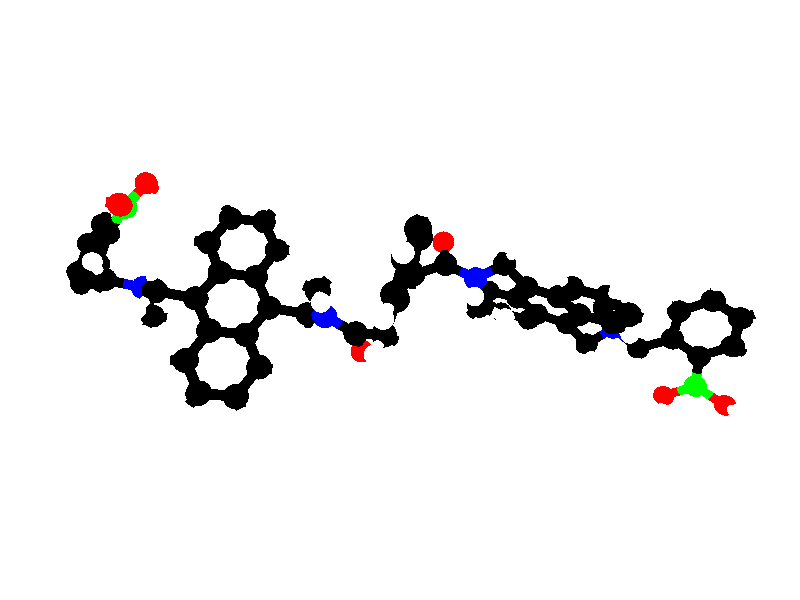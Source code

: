 #include "colors.inc"
 background {color White} 
 camera { location <0,0,-25> look_at <0,0,0>}
 light_source { <0,0,-100> color White}
// light_source { <7.434449,7.644762,5.655615> color Yellow}
// light_source { <-8.038291,-10.917109,-4.858024> color Yellow}
 //light_source { <7.434449,7.644762,5.655615> color Yellow}
// light_source { <-8.038291,-10.917109,-4.858024> color Yellow}
// light_source { <7.434449,7.644762,5.655615> color Yellow}
// light_source { <-8.038291,-10.917109,-4.858024> color Yellow}
// the following declares set global parameters 
#declare AtomRadius = 0.2 ; 
#declare BondRadius = 0.2; 
#declare CarbonColor = Black; 
#declare OxygenColor = Red; 
#declare NitroColor = Blue; 
#declare HydrogenColor = White; 
#declare SulfurColor = Yellow; 
#declare PhosphoColor = Green; 
#declare UnkColor = Pink; 
#declare UnkColor = Green; 
#declare CarbonRadius = 2.4; 
#declare OxygenRadius = 2.3; 
#declare NitroRadius = 2.35; 
#declare HydrogenRadius = 1.8; 
#declare SulfurRadius = 3; 
#declare PhosphoRadius = 3; 
#declare UnkRadius = 2.4; 
 union {
// 1 mol.c_1
 sphere { <5.591972,4.405272,3.378277>, AtomRadius*CarbonRadius texture { pigment {color CarbonColor} finish { phong 1 } } }
 cylinder{ <5.591972,4.405272,3.378277> , <5.302173,3.883944,3.020377>, BondRadius texture { pigment { color CarbonColor } finish { phong 1 } } }
 cylinder{ <5.591972,4.405272,3.378277> , <5.200179,4.946325,3.581143>, BondRadius texture { pigment { color CarbonColor } finish { phong 1 } } }
 cylinder{ <5.591972,4.405272,3.378277> , <6.123876,4.395300,3.492020>, BondRadius texture { pigment { color CarbonColor } finish { phong 1 } } }
// 2 mol.h_1a
 sphere { <6.655780,4.385330,3.605763>, AtomRadius*HydrogenRadius texture { pigment {color HydrogenColor} finish { phong 1 } } }
 cylinder{ <6.655780,4.385330,3.605763> , <6.123876,4.395300,3.492020>, BondRadius texture { pigment { color HydrogenColor } finish { phong 1 } } }
// 3 mol.c_2
 sphere { <5.012374,3.362614,2.662476>, AtomRadius*CarbonRadius texture { pigment {color CarbonColor} finish { phong 1 } } }
 cylinder{ <5.012374,3.362614,2.662476> , <5.302173,3.883944,3.020377>, BondRadius texture { pigment { color CarbonColor } finish { phong 1 } } }
 cylinder{ <5.012374,3.362614,2.662476> , <4.327290,3.371101,2.528252>, BondRadius texture { pigment { color CarbonColor } finish { phong 1 } } }
 cylinder{ <5.012374,3.362614,2.662476> , <5.318009,2.948088,2.485718>, BondRadius texture { pigment { color CarbonColor } finish { phong 1 } } }
// 4 mol.h_2a
 sphere { <5.623645,2.533562,2.308959>, AtomRadius*HydrogenRadius texture { pigment {color HydrogenColor} finish { phong 1 } } }
 cylinder{ <5.623645,2.533562,2.308959> , <5.318009,2.948088,2.485718>, BondRadius texture { pigment { color HydrogenColor } finish { phong 1 } } }
// 5 mol.c_3
 sphere { <3.642205,3.379589,2.394027>, AtomRadius*CarbonRadius texture { pigment {color CarbonColor} finish { phong 1 } } }
 cylinder{ <3.642205,3.379589,2.394027> , <4.327290,3.371101,2.528252>, BondRadius texture { pigment { color CarbonColor } finish { phong 1 } } }
 cylinder{ <3.642205,3.379589,2.394027> , <3.224491,3.909479,2.620425>, BondRadius texture { pigment { color CarbonColor } finish { phong 1 } } }
 cylinder{ <3.642205,3.379589,2.394027> , <3.456159,2.968321,2.092440>, BondRadius texture { pigment { color CarbonColor } finish { phong 1 } } }
// 6 mol.h_3a
 sphere { <3.270113,2.557053,1.790853>, AtomRadius*HydrogenRadius texture { pigment {color HydrogenColor} finish { phong 1 } } }
 cylinder{ <3.270113,2.557053,1.790853> , <3.456159,2.968321,2.092440>, BondRadius texture { pigment { color HydrogenColor } finish { phong 1 } } }
// 7 mol.c_4
 sphere { <2.806777,4.439371,2.846823>, AtomRadius*CarbonRadius texture { pigment {color CarbonColor} finish { phong 1 } } }
 cylinder{ <2.806777,4.439371,2.846823> , <3.224491,3.909479,2.620425>, BondRadius texture { pigment { color CarbonColor } finish { phong 1 } } }
 cylinder{ <2.806777,4.439371,2.846823> , <3.113106,4.997194,3.171421>, BondRadius texture { pigment { color CarbonColor } finish { phong 1 } } }
 cylinder{ <2.806777,4.439371,2.846823> , <2.102551,4.432623,2.739597>, BondRadius texture { pigment { color CarbonColor } finish { phong 1 } } }
// 8 mol.c_5
 sphere { <3.419435,5.555017,3.496018>, AtomRadius*CarbonRadius texture { pigment {color CarbonColor} finish { phong 1 } } }
 cylinder{ <3.419435,5.555017,3.496018> , <3.113106,4.997194,3.171421>, BondRadius texture { pigment { color CarbonColor } finish { phong 1 } } }
 cylinder{ <3.419435,5.555017,3.496018> , <4.113910,5.521200,3.640013>, BondRadius texture { pigment { color CarbonColor } finish { phong 1 } } }
 cylinder{ <3.419435,5.555017,3.496018> , <3.036251,6.133488,3.662772>, BondRadius texture { pigment { color CarbonColor } finish { phong 1 } } }
// 9 mol.c_6
 sphere { <4.808385,5.487381,3.784008>, AtomRadius*CarbonRadius texture { pigment {color CarbonColor} finish { phong 1 } } }
 cylinder{ <4.808385,5.487381,3.784008> , <4.113910,5.521200,3.640013>, BondRadius texture { pigment { color CarbonColor } finish { phong 1 } } }
 cylinder{ <4.808385,5.487381,3.784008> , <5.200179,4.946325,3.581143>, BondRadius texture { pigment { color CarbonColor } finish { phong 1 } } }
 cylinder{ <4.808385,5.487381,3.784008> , <5.058646,5.878691,4.062147>, BondRadius texture { pigment { color CarbonColor } finish { phong 1 } } }
// 10 mol.h_6a
 sphere { <5.308908,6.269999,4.340285>, AtomRadius*HydrogenRadius texture { pigment {color HydrogenColor} finish { phong 1 } } }
 cylinder{ <5.308908,6.269999,4.340285> , <5.058646,5.878691,4.062147>, BondRadius texture { pigment { color HydrogenColor } finish { phong 1 } } }
// 11 mol.c_7
 sphere { <1.398326,4.425875,2.632370>, AtomRadius*CarbonRadius texture { pigment {color CarbonColor} finish { phong 1 } } }
 cylinder{ <1.398326,4.425875,2.632370> , <2.102551,4.432623,2.739597>, BondRadius texture { pigment { color CarbonColor } finish { phong 1 } } }
 cylinder{ <1.398326,4.425875,2.632370> , <1.012442,4.999559,2.804534>, BondRadius texture { pigment { color CarbonColor } finish { phong 1 } } }
 cylinder{ <1.398326,4.425875,2.632370> , <1.043829,3.804487,2.354007>, BondRadius texture { pigment { color CarbonColor } finish { phong 1 } } }
// 12 mol.c_8
 sphere { <0.626556,5.573244,2.976698>, AtomRadius*CarbonRadius texture { pigment {color CarbonColor} finish { phong 1 } } }
 cylinder{ <0.626556,5.573244,2.976698> , <1.012442,4.999559,2.804534>, BondRadius texture { pigment { color CarbonColor } finish { phong 1 } } }
 cylinder{ <0.626556,5.573244,2.976698> , <0.933494,6.134100,3.297027>, BondRadius texture { pigment { color CarbonColor } finish { phong 1 } } }
 cylinder{ <0.626556,5.573244,2.976698> , <-0.069257,5.601091,2.831970>, BondRadius texture { pigment { color CarbonColor } finish { phong 1 } } }
// 13 mol.c_9
 sphere { <1.240432,6.694958,3.617356>, AtomRadius*CarbonRadius texture { pigment {color CarbonColor} finish { phong 1 } } }
 cylinder{ <1.240432,6.694958,3.617356> , <0.933494,6.134100,3.297027>, BondRadius texture { pigment { color CarbonColor } finish { phong 1 } } }
 cylinder{ <1.240432,6.694958,3.617356> , <1.946750,6.703459,3.723441>, BondRadius texture { pigment { color CarbonColor } finish { phong 1 } } }
 cylinder{ <1.240432,6.694958,3.617356> , <0.820834,7.228960,3.829720>, BondRadius texture { pigment { color CarbonColor } finish { phong 1 } } }
// 14 mol.c_10
 sphere { <2.653068,6.711958,3.829526>, AtomRadius*CarbonRadius texture { pigment {color CarbonColor} finish { phong 1 } } }
 cylinder{ <2.653068,6.711958,3.829526> , <1.946750,6.703459,3.723441>, BondRadius texture { pigment { color CarbonColor } finish { phong 1 } } }
 cylinder{ <2.653068,6.711958,3.829526> , <3.036251,6.133488,3.662772>, BondRadius texture { pigment { color CarbonColor } finish { phong 1 } } }
 cylinder{ <2.653068,6.711958,3.829526> , <3.015550,7.346058,4.071164>, BondRadius texture { pigment { color CarbonColor } finish { phong 1 } } }
// 15 mol.c_11
 sphere { <-0.765069,5.628937,2.687241>, AtomRadius*CarbonRadius texture { pigment {color CarbonColor} finish { phong 1 } } }
 cylinder{ <-0.765069,5.628937,2.687241> , <-0.069257,5.601091,2.831970>, BondRadius texture { pigment { color CarbonColor } finish { phong 1 } } }
 cylinder{ <-0.765069,5.628937,2.687241> , <-1.156560,6.173014,2.879916>, BondRadius texture { pigment { color CarbonColor } finish { phong 1 } } }
 cylinder{ <-0.765069,5.628937,2.687241> , <-1.019125,5.231588,2.415495>, BondRadius texture { pigment { color CarbonColor } finish { phong 1 } } }
// 16 mol.h_11
 sphere { <-1.273180,4.834238,2.143748>, AtomRadius*HydrogenRadius texture { pigment {color HydrogenColor} finish { phong 1 } } }
 cylinder{ <-1.273180,4.834238,2.143748> , <-1.019125,5.231588,2.415495>, BondRadius texture { pigment { color HydrogenColor } finish { phong 1 } } }
// 17 mol.c_12
 sphere { <-1.548050,6.717091,3.072590>, AtomRadius*CarbonRadius texture { pigment {color CarbonColor} finish { phong 1 } } }
 cylinder{ <-1.548050,6.717091,3.072590> , <-1.156560,6.173014,2.879916>, BondRadius texture { pigment { color CarbonColor } finish { phong 1 } } }
 cylinder{ <-1.548050,6.717091,3.072590> , <-1.258691,7.245626,3.419906>, BondRadius texture { pigment { color CarbonColor } finish { phong 1 } } }
 cylinder{ <-1.548050,6.717091,3.072590> , <-2.079592,6.723053,2.955273>, BondRadius texture { pigment { color CarbonColor } finish { phong 1 } } }
// 18 mol.h_12
 sphere { <-2.611134,6.729015,2.837955>, AtomRadius*HydrogenRadius texture { pigment {color HydrogenColor} finish { phong 1 } } }
 cylinder{ <-2.611134,6.729015,2.837955> , <-2.079592,6.723053,2.955273>, BondRadius texture { pigment { color HydrogenColor } finish { phong 1 } } }
// 19 mol.c_13
 sphere { <-0.969332,7.774162,3.767222>, AtomRadius*CarbonRadius texture { pigment {color CarbonColor} finish { phong 1 } } }
 cylinder{ <-0.969332,7.774162,3.767222> , <-1.258691,7.245626,3.419906>, BondRadius texture { pigment { color CarbonColor } finish { phong 1 } } }
 cylinder{ <-0.969332,7.774162,3.767222> , <-0.284048,7.768564,3.904653>, BondRadius texture { pigment { color CarbonColor } finish { phong 1 } } }
 cylinder{ <-0.969332,7.774162,3.767222> , <-1.277712,8.191664,3.930623>, BondRadius texture { pigment { color CarbonColor } finish { phong 1 } } }
// 20 mol.h_13
 sphere { <-1.586093,8.609163,4.094023>, AtomRadius*HydrogenRadius texture { pigment {color HydrogenColor} finish { phong 1 } } }
 cylinder{ <-1.586093,8.609163,4.094023> , <-1.277712,8.191664,3.930623>, BondRadius texture { pigment { color HydrogenColor } finish { phong 1 } } }
// 21 mol.c_14
 sphere { <0.401236,7.762964,4.042083>, AtomRadius*CarbonRadius texture { pigment {color CarbonColor} finish { phong 1 } } }
 cylinder{ <0.401236,7.762964,4.042083> , <-0.284048,7.768564,3.904653>, BondRadius texture { pigment { color CarbonColor } finish { phong 1 } } }
 cylinder{ <0.401236,7.762964,4.042083> , <0.820834,7.228960,3.829720>, BondRadius texture { pigment { color CarbonColor } finish { phong 1 } } }
 cylinder{ <0.401236,7.762964,4.042083> , <0.586197,8.181654,4.331269>, BondRadius texture { pigment { color CarbonColor } finish { phong 1 } } }
// 22 mol.h_14
 sphere { <0.771159,8.600344,4.620455>, AtomRadius*HydrogenRadius texture { pigment {color HydrogenColor} finish { phong 1 } } }
 cylinder{ <0.771159,8.600344,4.620455> , <0.586197,8.181654,4.331269>, BondRadius texture { pigment { color HydrogenColor } finish { phong 1 } } }
// 23 mol.c_15
 sphere { <3.378032,7.980158,4.312801>, AtomRadius*CarbonRadius texture { pigment {color CarbonColor} finish { phong 1 } } }
 cylinder{ <3.378032,7.980158,4.312801> , <3.015550,7.346058,4.071164>, BondRadius texture { pigment { color CarbonColor } finish { phong 1 } } }
 cylinder{ <3.378032,7.980158,4.312801> , <3.651744,7.940699,5.010761>, BondRadius texture { pigment { color CarbonColor } finish { phong 1 } } }
 cylinder{ <3.378032,7.980158,4.312801> , <3.799214,8.063406,3.957703>, BondRadius texture { pigment { color CarbonColor } finish { phong 1 } } }
 cylinder{ <3.378032,7.980158,4.312801> , <3.079605,8.442564,4.250481>, BondRadius texture { pigment { color CarbonColor } finish { phong 1 } } }
// 24 mol.h_15
 sphere { <4.220397,8.146652,3.602605>, AtomRadius*HydrogenRadius texture { pigment {color HydrogenColor} finish { phong 1 } } }
 cylinder{ <4.220397,8.146652,3.602605> , <3.799214,8.063406,3.957703>, BondRadius texture { pigment { color HydrogenColor } finish { phong 1 } } }
// 25 mol.h_15
 sphere { <2.781178,8.904968,4.188161>, AtomRadius*HydrogenRadius texture { pigment {color HydrogenColor} finish { phong 1 } } }
 cylinder{ <2.781178,8.904968,4.188161> , <3.079605,8.442564,4.250481>, BondRadius texture { pigment { color HydrogenColor } finish { phong 1 } } }
// 26 mol.n_16
 sphere { <3.925455,7.901239,5.708721>, AtomRadius*NitroRadius texture { pigment {color NitroColor} finish { phong 1 } } }
 cylinder{ <3.925455,7.901239,5.708721> , <3.651744,7.940699,5.010761>, BondRadius texture { pigment { color NitroColor } finish { phong 1 } } }
 cylinder{ <3.925455,7.901239,5.708721> , <4.290315,8.528296,5.900102>, BondRadius texture { pigment { color NitroColor } finish { phong 1 } } }
 cylinder{ <3.925455,7.901239,5.708721> , <3.399747,7.729166,6.210241>, BondRadius texture { pigment { color NitroColor } finish { phong 1 } } }
// 27 mol.c_17
 sphere { <4.655173,9.155354,6.091482>, AtomRadius*CarbonRadius texture { pigment {color CarbonColor} finish { phong 1 } } }
 cylinder{ <4.655173,9.155354,6.091482> , <4.290315,8.528296,5.900102>, BondRadius texture { pigment { color CarbonColor } finish { phong 1 } } }
 cylinder{ <4.655173,9.155354,6.091482> , <5.151418,9.028978,6.652010>, BondRadius texture { pigment { color CarbonColor } finish { phong 1 } } }
 cylinder{ <4.655173,9.155354,6.091482> , <4.283998,9.545439,6.237041>, BondRadius texture { pigment { color CarbonColor } finish { phong 1 } } }
 cylinder{ <4.655173,9.155354,6.091482> , <4.928810,9.375977,5.661924>, BondRadius texture { pigment { color CarbonColor } finish { phong 1 } } }
// 28 mol.h_17
 sphere { <3.912821,9.935522,6.382599>, AtomRadius*HydrogenRadius texture { pigment {color HydrogenColor} finish { phong 1 } } }
 cylinder{ <3.912821,9.935522,6.382599> , <4.283998,9.545439,6.237041>, BondRadius texture { pigment { color HydrogenColor } finish { phong 1 } } }
// 29 mol.h_17
 sphere { <5.202447,9.596600,5.232366>, AtomRadius*HydrogenRadius texture { pigment {color HydrogenColor} finish { phong 1 } } }
 cylinder{ <5.202447,9.596600,5.232366> , <4.928810,9.375977,5.661924>, BondRadius texture { pigment { color HydrogenColor } finish { phong 1 } } }
// 30 mol.c_18
 sphere { <0.689332,3.183100,2.075643>, AtomRadius*CarbonRadius texture { pigment {color CarbonColor} finish { phong 1 } } }
 cylinder{ <0.689332,3.183100,2.075643> , <1.043829,3.804487,2.354007>, BondRadius texture { pigment { color CarbonColor } finish { phong 1 } } }
 cylinder{ <0.689332,3.183100,2.075643> , <0.472258,3.232792,1.393820>, BondRadius texture { pigment { color CarbonColor } finish { phong 1 } } }
 cylinder{ <0.689332,3.183100,2.075643> , <0.261286,3.086650,2.419429>, BondRadius texture { pigment { color CarbonColor } finish { phong 1 } } }
 cylinder{ <0.689332,3.183100,2.075643> , <0.973597,2.710535,2.131257>, BondRadius texture { pigment { color CarbonColor } finish { phong 1 } } }
// 31 mol.h_18
 sphere { <-0.166760,2.990200,2.763215>, AtomRadius*HydrogenRadius texture { pigment {color HydrogenColor} finish { phong 1 } } }
 cylinder{ <-0.166760,2.990200,2.763215> , <0.261286,3.086650,2.419429>, BondRadius texture { pigment { color HydrogenColor } finish { phong 1 } } }
// 32 mol.h_18
 sphere { <1.257863,2.237969,2.186871>, AtomRadius*HydrogenRadius texture { pigment {color HydrogenColor} finish { phong 1 } } }
 cylinder{ <1.257863,2.237969,2.186871> , <0.973597,2.710535,2.131257>, BondRadius texture { pigment { color HydrogenColor } finish { phong 1 } } }
// 33 mol.n_19
 sphere { <0.255184,3.282484,0.711998>, AtomRadius*NitroRadius texture { pigment {color NitroColor} finish { phong 1 } } }
 cylinder{ <0.255184,3.282484,0.711998> , <0.472258,3.232792,1.393820>, BondRadius texture { pigment { color NitroColor } finish { phong 1 } } }
 cylinder{ <0.255184,3.282484,0.711998> , <0.698131,3.561277,0.226373>, BondRadius texture { pigment { color NitroColor } finish { phong 1 } } }
 cylinder{ <0.255184,3.282484,0.711998> , <-0.259795,2.876725,0.498361>, BondRadius texture { pigment { color NitroColor } finish { phong 1 } } }
// 34 mol.c_20
 sphere { <1.141078,3.840069,-0.259253>, AtomRadius*CarbonRadius texture { pigment {color CarbonColor} finish { phong 1 } } }
 cylinder{ <1.141078,3.840069,-0.259253> , <0.698131,3.561277,0.226373>, BondRadius texture { pigment { color CarbonColor } finish { phong 1 } } }
 cylinder{ <1.141078,3.840069,-0.259253> , <1.432417,3.433889,-0.506447>, BondRadius texture { pigment { color CarbonColor } finish { phong 1 } } }
 cylinder{ <1.141078,3.840069,-0.259253> , <0.854005,4.112936,-0.649977>, BondRadius texture { pigment { color CarbonColor } finish { phong 1 } } }
 cylinder{ <1.141078,3.840069,-0.259253> , <1.506545,4.203074,-0.054257>, BondRadius texture { pigment { color CarbonColor } finish { phong 1 } } }
// 35 mol.h_20
 sphere { <1.723757,3.027712,-0.753641>, AtomRadius*HydrogenRadius texture { pigment {color HydrogenColor} finish { phong 1 } } }
 cylinder{ <1.723757,3.027712,-0.753641> , <1.432417,3.433889,-0.506447>, BondRadius texture { pigment { color HydrogenColor } finish { phong 1 } } }
// 36 mol.h_20
 sphere { <0.566932,4.385801,-1.040702>, AtomRadius*HydrogenRadius texture { pigment {color HydrogenColor} finish { phong 1 } } }
 cylinder{ <0.566932,4.385801,-1.040702> , <0.854005,4.112936,-0.649977>, BondRadius texture { pigment { color HydrogenColor } finish { phong 1 } } }
// 37 mol.h_20
 sphere { <1.872012,4.566078,0.150738>, AtomRadius*HydrogenRadius texture { pigment {color HydrogenColor} finish { phong 1 } } }
 cylinder{ <1.872012,4.566078,0.150738> , <1.506545,4.203074,-0.054257>, BondRadius texture { pigment { color HydrogenColor } finish { phong 1 } } }
// 38 mol.c_21
 sphere { <-0.774773,2.470966,0.284724>, AtomRadius*CarbonRadius texture { pigment {color CarbonColor} finish { phong 1 } } }
 cylinder{ <-0.774773,2.470966,0.284724> , <-0.259795,2.876725,0.498361>, BondRadius texture { pigment { color CarbonColor } finish { phong 1 } } }
 cylinder{ <-0.774773,2.470966,0.284724> , <-1.129664,2.162520,0.724334>, BondRadius texture { pigment { color CarbonColor } finish { phong 1 } } }
 cylinder{ <-0.774773,2.470966,0.284724> , <-0.997055,2.381569,-0.441293>, BondRadius texture { pigment { color CarbonColor } finish { phong 1 } } }
// 39 mol.o_22
 sphere { <-1.484555,1.854074,1.163944>, AtomRadius*OxygenRadius texture { pigment {color OxygenColor} finish { phong 1 } } }
 cylinder{ <-1.484555,1.854074,1.163944> , <-1.129664,2.162520,0.724334>, BondRadius texture { pigment { color OxygenColor } finish { phong 1 } } }
// 40 mol.c_23
 sphere { <-1.219337,2.292172,-1.167311>, AtomRadius*CarbonRadius texture { pigment {color CarbonColor} finish { phong 1 } } }
 cylinder{ <-1.219337,2.292172,-1.167311> , <-0.997055,2.381569,-0.441293>, BondRadius texture { pigment { color CarbonColor } finish { phong 1 } } }
 cylinder{ <-1.219337,2.292172,-1.167311> , <-0.701536,2.165420,-1.713370>, BondRadius texture { pigment { color CarbonColor } finish { phong 1 } } }
 cylinder{ <-1.219337,2.292172,-1.167311> , <-1.509588,2.750776,-1.280574>, BondRadius texture { pigment { color CarbonColor } finish { phong 1 } } }
 cylinder{ <-1.219337,2.292172,-1.167311> , <-1.579432,1.870401,-1.186376>, BondRadius texture { pigment { color CarbonColor } finish { phong 1 } } }
// 41 mol.h_23
 sphere { <-1.799839,3.209381,-1.393836>, AtomRadius*HydrogenRadius texture { pigment {color HydrogenColor} finish { phong 1 } } }
 cylinder{ <-1.799839,3.209381,-1.393836> , <-1.509588,2.750776,-1.280574>, BondRadius texture { pigment { color HydrogenColor } finish { phong 1 } } }
// 42 mol.h_23
 sphere { <-1.939528,1.448631,-1.205441>, AtomRadius*HydrogenRadius texture { pigment {color HydrogenColor} finish { phong 1 } } }
 cylinder{ <-1.939528,1.448631,-1.205441> , <-1.579432,1.870401,-1.186376>, BondRadius texture { pigment { color HydrogenColor } finish { phong 1 } } }
// 43 mol.c_24
 sphere { <0.724704,-0.134223,-1.164071>, AtomRadius*CarbonRadius texture { pigment {color CarbonColor} finish { phong 1 } } }
 cylinder{ <0.724704,-0.134223,-1.164071> , <0.737220,-0.861373,-1.399117>, BondRadius texture { pigment { color CarbonColor } finish { phong 1 } } }
 cylinder{ <0.724704,-0.134223,-1.164071> , <0.724704,0.403279,-1.704178>, BondRadius texture { pigment { color CarbonColor } finish { phong 1 } } }
 cylinder{ <0.724704,-0.134223,-1.164071> , <1.176902,-0.045221,-0.854792>, BondRadius texture { pigment { color CarbonColor } finish { phong 1 } } }
 cylinder{ <0.724704,-0.134223,-1.164071> , <0.289285,-0.084185,-0.826228>, BondRadius texture { pigment { color CarbonColor } finish { phong 1 } } }
// 44 mol.h_24
 sphere { <1.629099,0.043781,-0.545513>, AtomRadius*HydrogenRadius texture { pigment {color HydrogenColor} finish { phong 1 } } }
 cylinder{ <1.629099,0.043781,-0.545513> , <1.176902,-0.045221,-0.854792>, BondRadius texture { pigment { color HydrogenColor } finish { phong 1 } } }
// 45 mol.h_24
 sphere { <-0.146134,-0.034145,-0.488386>, AtomRadius*HydrogenRadius texture { pigment {color HydrogenColor} finish { phong 1 } } }
 cylinder{ <-0.146134,-0.034145,-0.488386> , <0.289285,-0.084185,-0.826228>, BondRadius texture { pigment { color HydrogenColor } finish { phong 1 } } }
// 46 mol.c_25
 sphere { <0.749735,-1.588523,-1.634165>, AtomRadius*CarbonRadius texture { pigment {color CarbonColor} finish { phong 1 } } }
 cylinder{ <0.749735,-1.588523,-1.634165> , <0.737220,-0.861373,-1.399117>, BondRadius texture { pigment { color CarbonColor } finish { phong 1 } } }
 cylinder{ <0.749735,-1.588523,-1.634165> , <1.252509,-1.943457,-1.444807>, BondRadius texture { pigment { color CarbonColor } finish { phong 1 } } }
 cylinder{ <0.749735,-1.588523,-1.634165> , <0.252602,-1.880272,-2.012165>, BondRadius texture { pigment { color CarbonColor } finish { phong 1 } } }
// 47 mol.o_26
 sphere { <1.755282,-2.298389,-1.255450>, AtomRadius*OxygenRadius texture { pigment {color OxygenColor} finish { phong 1 } } }
 cylinder{ <1.755282,-2.298389,-1.255450> , <1.252509,-1.943457,-1.444807>, BondRadius texture { pigment { color OxygenColor } finish { phong 1 } } }
// 48 mol.n_27
 sphere { <-0.244532,-2.172021,-2.390166>, AtomRadius*NitroRadius texture { pigment {color NitroColor} finish { phong 1 } } }
 cylinder{ <-0.244532,-2.172021,-2.390166> , <0.252602,-1.880272,-2.012165>, BondRadius texture { pigment { color NitroColor } finish { phong 1 } } }
 cylinder{ <-0.244532,-2.172021,-2.390166> , <-0.795305,-1.772622,-2.603199>, BondRadius texture { pigment { color NitroColor } finish { phong 1 } } }
 cylinder{ <-0.244532,-2.172021,-2.390166> , <-0.144653,-2.813630,-2.694228>, BondRadius texture { pigment { color NitroColor } finish { phong 1 } } }
// 49 mol.c_28
 sphere { <-1.346078,-1.373223,-2.816233>, AtomRadius*CarbonRadius texture { pigment {color CarbonColor} finish { phong 1 } } }
 cylinder{ <-1.346078,-1.373223,-2.816233> , <-0.795305,-1.772622,-2.603199>, BondRadius texture { pigment { color CarbonColor } finish { phong 1 } } }
 cylinder{ <-1.346078,-1.373223,-2.816233> , <-1.168676,-0.967611,-3.155379>, BondRadius texture { pigment { color CarbonColor } finish { phong 1 } } }
 cylinder{ <-1.346078,-1.373223,-2.816233> , <-1.736846,-1.658119,-3.087531>, BondRadius texture { pigment { color CarbonColor } finish { phong 1 } } }
 cylinder{ <-1.346078,-1.373223,-2.816233> , <-1.594525,-1.139851,-2.376568>, BondRadius texture { pigment { color CarbonColor } finish { phong 1 } } }
// 50 mol.h_28
 sphere { <-0.991273,-0.561998,-3.494527>, AtomRadius*HydrogenRadius texture { pigment {color HydrogenColor} finish { phong 1 } } }
 cylinder{ <-0.991273,-0.561998,-3.494527> , <-1.168676,-0.967611,-3.155379>, BondRadius texture { pigment { color HydrogenColor } finish { phong 1 } } }
// 51 mol.h_28
 sphere { <-2.127614,-1.943014,-3.358830>, AtomRadius*HydrogenRadius texture { pigment {color HydrogenColor} finish { phong 1 } } }
 cylinder{ <-2.127614,-1.943014,-3.358830> , <-1.736846,-1.658119,-3.087531>, BondRadius texture { pigment { color HydrogenColor } finish { phong 1 } } }
// 52 mol.h_28
 sphere { <-1.842973,-0.906479,-1.936903>, AtomRadius*HydrogenRadius texture { pigment {color HydrogenColor} finish { phong 1 } } }
 cylinder{ <-1.842973,-0.906479,-1.936903> , <-1.594525,-1.139851,-2.376568>, BondRadius texture { pigment { color HydrogenColor } finish { phong 1 } } }
// 53 mol.c_29
 sphere { <-0.044775,-3.455239,-2.998290>, AtomRadius*CarbonRadius texture { pigment {color CarbonColor} finish { phong 1 } } }
 cylinder{ <-0.044775,-3.455239,-2.998290> , <-0.144653,-2.813630,-2.694228>, BondRadius texture { pigment { color CarbonColor } finish { phong 1 } } }
 cylinder{ <-0.044775,-3.455239,-2.998290> , <-0.644841,-3.934616,-2.951131>, BondRadius texture { pigment { color CarbonColor } finish { phong 1 } } }
 cylinder{ <-0.044775,-3.455239,-2.998290> , <0.391270,-3.728060,-2.784272>, BondRadius texture { pigment { color CarbonColor } finish { phong 1 } } }
 cylinder{ <-0.044775,-3.455239,-2.998290> , <0.136815,-3.368908,-3.513947>, BondRadius texture { pigment { color CarbonColor } finish { phong 1 } } }
// 54 mol.h_29
 sphere { <0.827313,-4.000879,-2.570254>, AtomRadius*HydrogenRadius texture { pigment {color HydrogenColor} finish { phong 1 } } }
 cylinder{ <0.827313,-4.000879,-2.570254> , <0.391270,-3.728060,-2.784272>, BondRadius texture { pigment { color HydrogenColor } finish { phong 1 } } }
// 55 mol.h_29
 sphere { <0.318404,-3.282576,-4.029604>, AtomRadius*HydrogenRadius texture { pigment {color HydrogenColor} finish { phong 1 } } }
 cylinder{ <0.318404,-3.282576,-4.029604> , <0.136815,-3.368908,-3.513947>, BondRadius texture { pigment { color HydrogenColor } finish { phong 1 } } }
// 56 mol.c_30
 sphere { <-1.244907,-4.413992,-2.903972>, AtomRadius*CarbonRadius texture { pigment {color CarbonColor} finish { phong 1 } } }
 cylinder{ <-1.244907,-4.413992,-2.903972> , <-0.644841,-3.934616,-2.951131>, BondRadius texture { pigment { color CarbonColor } finish { phong 1 } } }
 cylinder{ <-1.244907,-4.413992,-2.903972> , <-1.651701,-4.559668,-3.472660>, BondRadius texture { pigment { color CarbonColor } finish { phong 1 } } }
 cylinder{ <-1.244907,-4.413992,-2.903972> , <-1.372812,-4.752136,-2.289077>, BondRadius texture { pigment { color CarbonColor } finish { phong 1 } } }
// 57 mol.c_31
 sphere { <-2.058496,-4.705343,-4.041348>, AtomRadius*CarbonRadius texture { pigment {color CarbonColor} finish { phong 1 } } }
 cylinder{ <-2.058496,-4.705343,-4.041348> , <-1.651701,-4.559668,-3.472660>, BondRadius texture { pigment { color CarbonColor } finish { phong 1 } } }
 cylinder{ <-2.058496,-4.705343,-4.041348> , <-2.561748,-5.212430,-4.002180>, BondRadius texture { pigment { color CarbonColor } finish { phong 1 } } }
 cylinder{ <-2.058496,-4.705343,-4.041348> , <-1.989103,-4.348136,-4.653427>, BondRadius texture { pigment { color CarbonColor } finish { phong 1 } } }
// 58 mol.c_32
 sphere { <-3.064999,-5.719516,-3.963012>, AtomRadius*CarbonRadius texture { pigment {color CarbonColor} finish { phong 1 } } }
 cylinder{ <-3.064999,-5.719516,-3.963012> , <-2.561748,-5.212430,-4.002180>, BondRadius texture { pigment { color CarbonColor } finish { phong 1 } } }
 cylinder{ <-3.064999,-5.719516,-3.963012> , <-3.191600,-6.058198,-3.347301>, BondRadius texture { pigment { color CarbonColor } finish { phong 1 } } }
 cylinder{ <-3.064999,-5.719516,-3.963012> , <-3.436802,-5.874285,-4.550054>, BondRadius texture { pigment { color CarbonColor } finish { phong 1 } } }
// 59 mol.c_33
 sphere { <-3.318200,-6.396879,-2.731591>, AtomRadius*CarbonRadius texture { pigment {color CarbonColor} finish { phong 1 } } }
 cylinder{ <-3.318200,-6.396879,-2.731591> , <-3.191600,-6.058198,-3.347301>, BondRadius texture { pigment { color CarbonColor } finish { phong 1 } } }
 cylinder{ <-3.318200,-6.396879,-2.731591> , <-2.907990,-6.255227,-2.165094>, BondRadius texture { pigment { color CarbonColor } finish { phong 1 } } }
 cylinder{ <-3.318200,-6.396879,-2.731591> , <-3.915851,-6.876512,-2.687615>, BondRadius texture { pigment { color CarbonColor } finish { phong 1 } } }
// 60 mol.c_34
 sphere { <-2.497780,-6.113574,-1.598598>, AtomRadius*CarbonRadius texture { pigment {color CarbonColor} finish { phong 1 } } }
 cylinder{ <-2.497780,-6.113574,-1.598598> , <-2.907990,-6.255227,-2.165094>, BondRadius texture { pigment { color CarbonColor } finish { phong 1 } } }
 cylinder{ <-2.497780,-6.113574,-1.598598> , <-1.999249,-5.601928,-1.636391>, BondRadius texture { pigment { color CarbonColor } finish { phong 1 } } }
 cylinder{ <-2.497780,-6.113574,-1.598598> , <-2.559049,-6.477306,-0.989980>, BondRadius texture { pigment { color CarbonColor } finish { phong 1 } } }
// 61 mol.c_35
 sphere { <-1.500716,-5.090281,-1.674183>, AtomRadius*CarbonRadius texture { pigment {color CarbonColor} finish { phong 1 } } }
 cylinder{ <-1.500716,-5.090281,-1.674183> , <-1.999249,-5.601928,-1.636391>, BondRadius texture { pigment { color CarbonColor } finish { phong 1 } } }
 cylinder{ <-1.500716,-5.090281,-1.674183> , <-1.372812,-4.752136,-2.289077>, BondRadius texture { pigment { color CarbonColor } finish { phong 1 } } }
 cylinder{ <-1.500716,-5.090281,-1.674183> , <-1.132948,-4.931269,-1.086953>, BondRadius texture { pigment { color CarbonColor } finish { phong 1 } } }
// 62 mol.c_36
 sphere { <-1.919711,-3.990929,-5.265506>, AtomRadius*CarbonRadius texture { pigment {color CarbonColor} finish { phong 1 } } }
 cylinder{ <-1.919711,-3.990929,-5.265506> , <-1.989103,-4.348136,-4.653427>, BondRadius texture { pigment { color CarbonColor } finish { phong 1 } } }
 cylinder{ <-1.919711,-3.990929,-5.265506> , <-2.301253,-4.148833,-5.828584>, BondRadius texture { pigment { color CarbonColor } finish { phong 1 } } }
 cylinder{ <-1.919711,-3.990929,-5.265506> , <-1.583066,-3.569638,-5.322520>, BondRadius texture { pigment { color CarbonColor } finish { phong 1 } } }
// 63 mol.h_36
 sphere { <-1.246419,-3.148348,-5.379534>, AtomRadius*HydrogenRadius texture { pigment {color HydrogenColor} finish { phong 1 } } }
 cylinder{ <-1.246419,-3.148348,-5.379534> , <-1.583066,-3.569638,-5.322520>, BondRadius texture { pigment { color HydrogenColor } finish { phong 1 } } }
// 64 mol.c_37
 sphere { <-2.682795,-4.306738,-6.391662>, AtomRadius*CarbonRadius texture { pigment {color CarbonColor} finish { phong 1 } } }
 cylinder{ <-2.682795,-4.306738,-6.391662> , <-2.301253,-4.148833,-5.828584>, BondRadius texture { pigment { color CarbonColor } finish { phong 1 } } }
 cylinder{ <-2.682795,-4.306738,-6.391662> , <-3.148595,-4.821867,-6.362197>, BondRadius texture { pigment { color CarbonColor } finish { phong 1 } } }
 cylinder{ <-2.682795,-4.306738,-6.391662> , <-2.616206,-4.025490,-6.852880>, BondRadius texture { pigment { color CarbonColor } finish { phong 1 } } }
// 65 mol.h_37
 sphere { <-2.549617,-3.744242,-7.314098>, AtomRadius*HydrogenRadius texture { pigment {color HydrogenColor} finish { phong 1 } } }
 cylinder{ <-2.549617,-3.744242,-7.314098> , <-2.616206,-4.025490,-6.852880>, BondRadius texture { pigment { color HydrogenColor } finish { phong 1 } } }
// 66 mol.c_38
 sphere { <-3.614395,-5.336996,-6.332732>, AtomRadius*CarbonRadius texture { pigment {color CarbonColor} finish { phong 1 } } }
 cylinder{ <-3.614395,-5.336996,-6.332732> , <-3.148595,-4.821867,-6.362197>, BondRadius texture { pigment { color CarbonColor } finish { phong 1 } } }
 cylinder{ <-3.614395,-5.336996,-6.332732> , <-3.711500,-5.683025,-5.734914>, BondRadius texture { pigment { color CarbonColor } finish { phong 1 } } }
 cylinder{ <-3.614395,-5.336996,-6.332732> , <-3.907348,-5.467004,-6.772695>, BondRadius texture { pigment { color CarbonColor } finish { phong 1 } } }
// 67 mol.h_38
 sphere { <-4.200300,-5.597011,-7.212658>, AtomRadius*HydrogenRadius texture { pigment {color HydrogenColor} finish { phong 1 } } }
 cylinder{ <-4.200300,-5.597011,-7.212658> , <-3.907348,-5.467004,-6.772695>, BondRadius texture { pigment { color HydrogenColor } finish { phong 1 } } }
// 68 mol.c_39
 sphere { <-3.808605,-6.029054,-5.137094>, AtomRadius*CarbonRadius texture { pigment {color CarbonColor} finish { phong 1 } } }
 cylinder{ <-3.808605,-6.029054,-5.137094> , <-3.711500,-5.683025,-5.734914>, BondRadius texture { pigment { color CarbonColor } finish { phong 1 } } }
 cylinder{ <-3.808605,-6.029054,-5.137094> , <-3.436802,-5.874285,-4.550054>, BondRadius texture { pigment { color CarbonColor } finish { phong 1 } } }
 cylinder{ <-3.808605,-6.029054,-5.137094> , <-4.180174,-6.425193,-5.148103>, BondRadius texture { pigment { color CarbonColor } finish { phong 1 } } }
// 69 mol.h_39
 sphere { <-4.551742,-6.821331,-5.159112>, AtomRadius*HydrogenRadius texture { pigment {color HydrogenColor} finish { phong 1 } } }
 cylinder{ <-4.551742,-6.821331,-5.159112> , <-4.180174,-6.425193,-5.148103>, BondRadius texture { pigment { color HydrogenColor } finish { phong 1 } } }
// 70 mol.c_40
 sphere { <-2.620318,-6.841038,-0.381361>, AtomRadius*CarbonRadius texture { pigment {color CarbonColor} finish { phong 1 } } }
 cylinder{ <-2.620318,-6.841038,-0.381361> , <-2.559049,-6.477306,-0.989980>, BondRadius texture { pigment { color CarbonColor } finish { phong 1 } } }
 cylinder{ <-2.620318,-6.841038,-0.381361> , <-2.239976,-6.680614,0.182319>, BondRadius texture { pigment { color CarbonColor } finish { phong 1 } } }
 cylinder{ <-2.620318,-6.841038,-0.381361> , <-2.949718,-7.267235,-0.327849>, BondRadius texture { pigment { color CarbonColor } finish { phong 1 } } }
// 71 mol.h_40
 sphere { <-3.279118,-7.693431,-0.274337>, AtomRadius*HydrogenRadius texture { pigment {color HydrogenColor} finish { phong 1 } } }
 cylinder{ <-3.279118,-7.693431,-0.274337> , <-2.949718,-7.267235,-0.327849>, BondRadius texture { pigment { color HydrogenColor } finish { phong 1 } } }
// 72 mol.c_41
 sphere { <-1.859633,-6.520190,0.745999>, AtomRadius*CarbonRadius texture { pigment {color CarbonColor} finish { phong 1 } } }
 cylinder{ <-1.859633,-6.520190,0.745999> , <-2.239976,-6.680614,0.182319>, BondRadius texture { pigment { color CarbonColor } finish { phong 1 } } }
 cylinder{ <-1.859633,-6.520190,0.745999> , <-1.403244,-5.996466,0.719189>, BondRadius texture { pigment { color CarbonColor } finish { phong 1 } } }
 cylinder{ <-1.859633,-6.520190,0.745999> , <-1.919674,-6.804093,1.206245>, BondRadius texture { pigment { color CarbonColor } finish { phong 1 } } }
// 73 mol.h_41
 sphere { <-1.979715,-7.087996,1.666491>, AtomRadius*HydrogenRadius texture { pigment {color HydrogenColor} finish { phong 1 } } }
 cylinder{ <-1.979715,-7.087996,1.666491> , <-1.919674,-6.804093,1.206245>, BondRadius texture { pigment { color HydrogenColor } finish { phong 1 } } }
// 74 mol.c_42
 sphere { <-0.946856,-5.472741,0.692379>, AtomRadius*CarbonRadius texture { pigment {color CarbonColor} finish { phong 1 } } }
 cylinder{ <-0.946856,-5.472741,0.692379> , <-1.403244,-5.996466,0.719189>, BondRadius texture { pigment { color CarbonColor } finish { phong 1 } } }
 cylinder{ <-0.946856,-5.472741,0.692379> , <-0.856018,-5.122499,0.096328>, BondRadius texture { pigment { color CarbonColor } finish { phong 1 } } }
 cylinder{ <-0.946856,-5.472741,0.692379> , <-0.655316,-5.338516,1.132002>, BondRadius texture { pigment { color CarbonColor } finish { phong 1 } } }
// 75 mol.h_42
 sphere { <-0.363777,-5.204290,1.571626>, AtomRadius*HydrogenRadius texture { pigment {color HydrogenColor} finish { phong 1 } } }
 cylinder{ <-0.363777,-5.204290,1.571626> , <-0.655316,-5.338516,1.132002>, BondRadius texture { pigment { color HydrogenColor } finish { phong 1 } } }
// 76 mol.c_43
 sphere { <-0.765179,-4.772257,-0.499723>, AtomRadius*CarbonRadius texture { pigment {color CarbonColor} finish { phong 1 } } }
 cylinder{ <-0.765179,-4.772257,-0.499723> , <-0.856018,-5.122499,0.096328>, BondRadius texture { pigment { color CarbonColor } finish { phong 1 } } }
 cylinder{ <-0.765179,-4.772257,-0.499723> , <-1.132948,-4.931269,-1.086953>, BondRadius texture { pigment { color CarbonColor } finish { phong 1 } } }
 cylinder{ <-0.765179,-4.772257,-0.499723> , <-0.401582,-4.369157,-0.488433>, BondRadius texture { pigment { color CarbonColor } finish { phong 1 } } }
// 77 mol.h_43
 sphere { <-0.037985,-3.966057,-0.477142>, AtomRadius*HydrogenRadius texture { pigment {color HydrogenColor} finish { phong 1 } } }
 cylinder{ <-0.037985,-3.966057,-0.477142> , <-0.401582,-4.369157,-0.488433>, BondRadius texture { pigment { color HydrogenColor } finish { phong 1 } } }
// 78 mol.c_44
 sphere { <-4.513501,-7.356144,-2.643641>, AtomRadius*CarbonRadius texture { pigment {color CarbonColor} finish { phong 1 } } }
 cylinder{ <-4.513501,-7.356144,-2.643641> , <-3.915851,-6.876512,-2.687615>, BondRadius texture { pigment { color CarbonColor } finish { phong 1 } } }
 cylinder{ <-4.513501,-7.356144,-2.643641> , <-4.393920,-7.989894,-3.023687>, BondRadius texture { pigment { color CarbonColor } finish { phong 1 } } }
 cylinder{ <-4.513501,-7.356144,-2.643641> , <-4.949335,-7.079413,-2.852764>, BondRadius texture { pigment { color CarbonColor } finish { phong 1 } } }
 cylinder{ <-4.513501,-7.356144,-2.643641> , <-4.684502,-7.472593,-2.130258>, BondRadius texture { pigment { color CarbonColor } finish { phong 1 } } }
// 79 mol.h_44
 sphere { <-5.385167,-6.802683,-3.061887>, AtomRadius*HydrogenRadius texture { pigment {color HydrogenColor} finish { phong 1 } } }
 cylinder{ <-5.385167,-6.802683,-3.061887> , <-4.949334,-7.079413,-2.852764>, BondRadius texture { pigment { color HydrogenColor } finish { phong 1 } } }
// 80 mol.h_44
 sphere { <-4.855502,-7.589043,-1.616875>, AtomRadius*HydrogenRadius texture { pigment {color HydrogenColor} finish { phong 1 } } }
 cylinder{ <-4.855502,-7.589043,-1.616875> , <-4.684502,-7.472593,-2.130258>, BondRadius texture { pigment { color HydrogenColor } finish { phong 1 } } }
// 81 mol.n_45
 sphere { <-4.274338,-8.623643,-3.403734>, AtomRadius*NitroRadius texture { pigment {color NitroColor} finish { phong 1 } } }
 cylinder{ <-4.274338,-8.623643,-3.403734> , <-4.393920,-7.989894,-3.023687>, BondRadius texture { pigment { color NitroColor } finish { phong 1 } } }
 cylinder{ <-4.274338,-8.623643,-3.403734> , <-4.903590,-8.997288,-3.585839>, BondRadius texture { pigment { color NitroColor } finish { phong 1 } } }
 cylinder{ <-4.274338,-8.623643,-3.403734> , <-3.773188,-9.064533,-3.072257>, BondRadius texture { pigment { color NitroColor } finish { phong 1 } } }
// 82 mol.c_46
 sphere { <-5.532841,-9.370933,-3.767944>, AtomRadius*CarbonRadius texture { pigment {color CarbonColor} finish { phong 1 } } }
 cylinder{ <-5.532841,-9.370933,-3.767944> , <-4.903590,-8.997288,-3.585839>, BondRadius texture { pigment { color CarbonColor } finish { phong 1 } } }
 cylinder{ <-5.532841,-9.370933,-3.767944> , <-5.540753,-9.670277,-4.466733>, BondRadius texture { pigment { color CarbonColor } finish { phong 1 } } }
 cylinder{ <-5.532841,-9.370933,-3.767944> , <-5.974238,-9.033187,-3.748025>, BondRadius texture { pigment { color CarbonColor } finish { phong 1 } } }
 cylinder{ <-5.532841,-9.370933,-3.767944> , <-5.620917,-9.784016,-3.405313>, BondRadius texture { pigment { color CarbonColor } finish { phong 1 } } }
// 83 mol.h_46
 sphere { <-6.415634,-8.695440,-3.728106>, AtomRadius*HydrogenRadius texture { pigment {color HydrogenColor} finish { phong 1 } } }
 cylinder{ <-6.415634,-8.695440,-3.728106> , <-5.974238,-9.033187,-3.748025>, BondRadius texture { pigment { color HydrogenColor } finish { phong 1 } } }
// 84 mol.h_46
 sphere { <-5.708993,-10.197098,-3.042680>, AtomRadius*HydrogenRadius texture { pigment {color HydrogenColor} finish { phong 1 } } }
 cylinder{ <-5.708993,-10.197098,-3.042680> , <-5.620917,-9.784016,-3.405313>, BondRadius texture { pigment { color HydrogenColor } finish { phong 1 } } }
// 85 mol.c_47
 sphere { <5.647663,8.902603,7.212537>, AtomRadius*CarbonRadius texture { pigment {color CarbonColor} finish { phong 1 } } }
 cylinder{ <5.647663,8.902603,7.212537> , <5.151418,9.028978,6.652010>, BondRadius texture { pigment { color CarbonColor } finish { phong 1 } } }
 cylinder{ <5.647663,8.902603,7.212537> , <5.474090,9.134394,7.857015>, BondRadius texture { pigment { color CarbonColor } finish { phong 1 } } }
 cylinder{ <5.647663,8.902603,7.212537> , <6.259410,8.545164,7.127617>, BondRadius texture { pigment { color CarbonColor } finish { phong 1 } } }
// 86 mol.c_48
 sphere { <-5.548665,-9.969620,-5.165521>, AtomRadius*CarbonRadius texture { pigment {color CarbonColor} finish { phong 1 } } }
 cylinder{ <-5.548665,-9.969620,-5.165521> , <-5.540753,-9.670277,-4.466733>, BondRadius texture { pigment { color CarbonColor } finish { phong 1 } } }
 cylinder{ <-5.548665,-9.969620,-5.165521> , <-4.986809,-9.888848,-5.586891>, BondRadius texture { pigment { color CarbonColor } finish { phong 1 } } }
 cylinder{ <-5.548665,-9.969620,-5.165521> , <-6.117682,-10.322385,-5.416757>, BondRadius texture { pigment { color CarbonColor } finish { phong 1 } } }
// 87 mol.c_49
 sphere { <5.300515,9.366182,8.501493>, AtomRadius*CarbonRadius texture { pigment {color CarbonColor} finish { phong 1 } } }
 cylinder{ <5.300515,9.366182,8.501493> , <5.474090,9.134394,7.857015>, BondRadius texture { pigment { color CarbonColor } finish { phong 1 } } }
 cylinder{ <5.300515,9.366182,8.501493> , <5.711708,9.240023,9.053582>, BondRadius texture { pigment { color CarbonColor } finish { phong 1 } } }
 cylinder{ <5.300515,9.366182,8.501493> , <4.834619,9.636499,8.580204>, BondRadius texture { pigment { color CarbonColor } finish { phong 1 } } }
// 88 mol.h_49
 sphere { <4.368723,9.906818,8.658914>, AtomRadius*HydrogenRadius texture { pigment {color HydrogenColor} finish { phong 1 } } }
 cylinder{ <4.368723,9.906818,8.658914> , <4.834619,9.636499,8.580204>, BondRadius texture { pigment { color HydrogenColor } finish { phong 1 } } }
// 89 mol.c_50
 sphere { <6.122901,9.113865,9.605670>, AtomRadius*CarbonRadius texture { pigment {color CarbonColor} finish { phong 1 } } }
 cylinder{ <6.122901,9.113865,9.605670> , <5.711708,9.240023,9.053582>, BondRadius texture { pigment { color CarbonColor } finish { phong 1 } } }
 cylinder{ <6.122901,9.113865,9.605670> , <6.715397,8.752821,9.523936>, BondRadius texture { pigment { color CarbonColor } finish { phong 1 } } }
 cylinder{ <6.122901,9.113865,9.605670> , <5.978038,9.291883,10.099139>, BondRadius texture { pigment { color CarbonColor } finish { phong 1 } } }
// 90 mol.h_50
 sphere { <5.833174,9.469900,10.592608>, AtomRadius*HydrogenRadius texture { pigment {color HydrogenColor} finish { phong 1 } } }
 cylinder{ <5.833174,9.469900,10.592608> , <5.978038,9.291883,10.099139>, BondRadius texture { pigment { color HydrogenColor } finish { phong 1 } } }
// 91 mol.c_51
 sphere { <7.307893,8.391777,9.442201>, AtomRadius*CarbonRadius texture { pigment {color CarbonColor} finish { phong 1 } } }
 cylinder{ <7.307893,8.391777,9.442201> , <6.715397,8.752821,9.523936>, BondRadius texture { pigment { color CarbonColor } finish { phong 1 } } }
 cylinder{ <7.307893,8.391777,9.442201> , <7.493104,8.161905,8.807346>, BondRadius texture { pigment { color CarbonColor } finish { phong 1 } } }
 cylinder{ <7.307893,8.391777,9.442201> , <7.626207,8.289928,9.871759>, BondRadius texture { pigment { color CarbonColor } finish { phong 1 } } }
// 92 mol.h_51
 sphere { <7.944522,8.188080,10.301317>, AtomRadius*HydrogenRadius texture { pigment {color HydrogenColor} finish { phong 1 } } }
 cylinder{ <7.944522,8.188080,10.301317> , <7.626207,8.289928,9.871759>, BondRadius texture { pigment { color HydrogenColor } finish { phong 1 } } }
// 93 mol.c_52
 sphere { <7.678314,7.932032,8.172491>, AtomRadius*CarbonRadius texture { pigment {color CarbonColor} finish { phong 1 } } }
 cylinder{ <7.678314,7.932032,8.172491> , <7.493104,8.161905,8.807346>, BondRadius texture { pigment { color CarbonColor } finish { phong 1 } } }
 cylinder{ <7.678314,7.932032,8.172491> , <7.274735,8.059877,7.607594>, BondRadius texture { pigment { color CarbonColor } finish { phong 1 } } }
 cylinder{ <7.678314,7.932032,8.172491> , <8.146325,7.657814,8.124396>, BondRadius texture { pigment { color CarbonColor } finish { phong 1 } } }
// 94 mol.h_52
 sphere { <8.614336,7.383596,8.076300>, AtomRadius*HydrogenRadius texture { pigment {color HydrogenColor} finish { phong 1 } } }
 cylinder{ <8.614336,7.383596,8.076300> , <8.146325,7.657814,8.124396>, BondRadius texture { pigment { color HydrogenColor } finish { phong 1 } } }
// 95 mol.c_53
 sphere { <6.871157,8.187725,7.042696>, AtomRadius*CarbonRadius texture { pigment {color CarbonColor} finish { phong 1 } } }
 cylinder{ <6.871157,8.187725,7.042696> , <7.274735,8.059877,7.607594>, BondRadius texture { pigment { color CarbonColor } finish { phong 1 } } }
 cylinder{ <6.871157,8.187725,7.042696> , <6.259410,8.545164,7.127617>, BondRadius texture { pigment { color CarbonColor } finish { phong 1 } } }
 cylinder{ <6.871157,8.187725,7.042696> , <7.152802,7.916243,6.349156>, BondRadius texture { pigment { color CarbonColor } finish { phong 1 } } }
// 96 mol.c_54
 sphere { <-4.424953,-9.808076,-6.008262>, AtomRadius*CarbonRadius texture { pigment {color CarbonColor} finish { phong 1 } } }
 cylinder{ <-4.424953,-9.808076,-6.008262> , <-4.986809,-9.888848,-5.586891>, BondRadius texture { pigment { color CarbonColor } finish { phong 1 } } }
 cylinder{ <-4.424953,-9.808076,-6.008262> , <-4.417626,-10.069524,-6.656936>, BondRadius texture { pigment { color CarbonColor } finish { phong 1 } } }
 cylinder{ <-4.424953,-9.808076,-6.008262> , <-3.986029,-9.538438,-5.835910>, BondRadius texture { pigment { color CarbonColor } finish { phong 1 } } }
// 97 mol.h_54
 sphere { <-3.547105,-9.268799,-5.663557>, AtomRadius*HydrogenRadius texture { pigment {color HydrogenColor} finish { phong 1 } } }
 cylinder{ <-3.547105,-9.268799,-5.663557> , <-3.986029,-9.538438,-5.835910>, BondRadius texture { pigment { color HydrogenColor } finish { phong 1 } } }
// 98 mol.c_55
 sphere { <-4.410298,-10.330971,-7.305609>, AtomRadius*CarbonRadius texture { pigment {color CarbonColor} finish { phong 1 } } }
 cylinder{ <-4.410298,-10.330971,-7.305609> , <-4.417626,-10.069524,-6.656936>, BondRadius texture { pigment { color CarbonColor } finish { phong 1 } } }
 cylinder{ <-4.410298,-10.330971,-7.305609> , <-4.964567,-10.679648,-7.547920>, BondRadius texture { pigment { color CarbonColor } finish { phong 1 } } }
 cylinder{ <-4.410298,-10.330971,-7.305609> , <-3.971932,-10.262651,-7.619805>, BondRadius texture { pigment { color CarbonColor } finish { phong 1 } } }
// 99 mol.h_55
 sphere { <-3.533565,-10.194331,-7.934002>, AtomRadius*HydrogenRadius texture { pigment {color HydrogenColor} finish { phong 1 } } }
 cylinder{ <-3.533565,-10.194331,-7.934002> , <-3.971932,-10.262651,-7.619805>, BondRadius texture { pigment { color HydrogenColor } finish { phong 1 } } }
// 100 mol.c_56
 sphere { <-5.518835,-11.028324,-7.790232>, AtomRadius*CarbonRadius texture { pigment {color CarbonColor} finish { phong 1 } } }
 cylinder{ <-5.518835,-11.028324,-7.790232> , <-4.964567,-10.679648,-7.547920>, BondRadius texture { pigment { color CarbonColor } finish { phong 1 } } }
 cylinder{ <-5.518835,-11.028324,-7.790232> , <-6.082742,-11.114271,-7.384440>, BondRadius texture { pigment { color CarbonColor } finish { phong 1 } } }
 cylinder{ <-5.518835,-11.028324,-7.790232> , <-5.511436,-11.233976,-8.293500>, BondRadius texture { pigment { color CarbonColor } finish { phong 1 } } }
// 101 mol.h_56
 sphere { <-5.504035,-11.439628,-8.796768>, AtomRadius*HydrogenRadius texture { pigment {color HydrogenColor} finish { phong 1 } } }
 cylinder{ <-5.504035,-11.439628,-8.796768> , <-5.511436,-11.233976,-8.293500>, BondRadius texture { pigment { color HydrogenColor } finish { phong 1 } } }
// 102 mol.c_57
 sphere { <-6.646649,-11.200217,-6.978650>, AtomRadius*CarbonRadius texture { pigment {color CarbonColor} finish { phong 1 } } }
 cylinder{ <-6.646649,-11.200217,-6.978650> , <-6.082742,-11.114271,-7.384440>, BondRadius texture { pigment { color CarbonColor } finish { phong 1 } } }
 cylinder{ <-6.646649,-11.200217,-6.978650> , <-6.666674,-10.937684,-6.323321>, BondRadius texture { pigment { color CarbonColor } finish { phong 1 } } }
 cylinder{ <-6.646649,-11.200217,-6.978650> , <-7.066717,-11.480072,-7.181662>, BondRadius texture { pigment { color CarbonColor } finish { phong 1 } } }
// 103 mol.h_57
 sphere { <-7.486784,-11.759926,-7.384673>, AtomRadius*HydrogenRadius texture { pigment {color HydrogenColor} finish { phong 1 } } }
 cylinder{ <-7.486784,-11.759926,-7.384673> , <-7.066717,-11.480072,-7.181662>, BondRadius texture { pigment { color HydrogenColor } finish { phong 1 } } }
// 104 mol.c_58
 sphere { <-6.686699,-10.675150,-5.667994>, AtomRadius*CarbonRadius texture { pigment {color CarbonColor} finish { phong 1 } } }
 cylinder{ <-6.686699,-10.675150,-5.667994> , <-6.666674,-10.937684,-6.323321>, BondRadius texture { pigment { color CarbonColor } finish { phong 1 } } }
 cylinder{ <-6.686699,-10.675150,-5.667994> , <-6.117682,-10.322385,-5.416757>, BondRadius texture { pigment { color CarbonColor } finish { phong 1 } } }
 cylinder{ <-6.686699,-10.675150,-5.667994> , <-7.362495,-10.796130,-5.263009>, BondRadius texture { pigment { color CarbonColor } finish { phong 1 } } }
// 105 mol.b_59
 sphere { <7.434449,7.644762,5.655615>, AtomRadius*UnkRadius texture { pigment {color UnkColor} finish { phong 1 } } }
 cylinder{ <7.434449,7.644762,5.655615> , <7.152802,7.916243,6.349156>, BondRadius texture { pigment { color UnkColor } finish { phong 1 } } }
 cylinder{ <7.434449,7.644762,5.655615> , <7.914382,7.061281,5.644788>, BondRadius texture { pigment { color UnkColor } finish { phong 1 } } }
 cylinder{ <7.434449,7.644762,5.655615> , <7.240990,7.949141,4.992432>, BondRadius texture { pigment { color UnkColor } finish { phong 1 } } }
// 106 mol.b_60
 sphere { <-8.038291,-10.917109,-4.858024>, AtomRadius*UnkRadius texture { pigment {color UnkColor} finish { phong 1 } } }
 cylinder{ <-8.038291,-10.917109,-4.858024> , <-7.362495,-10.796130,-5.263009>, BondRadius texture { pigment { color UnkColor } finish { phong 1 } } }
 cylinder{ <-8.038291,-10.917109,-4.858024> , <-8.101014,-10.757893,-4.123570>, BondRadius texture { pigment { color UnkColor } finish { phong 1 } } }
 cylinder{ <-8.038291,-10.917109,-4.858024> , <-8.645246,-11.195374,-5.210688>, BondRadius texture { pigment { color UnkColor } finish { phong 1 } } }
// 107 mol.c_61
 sphere { <2.874040,7.557093,6.711761>, AtomRadius*CarbonRadius texture { pigment {color CarbonColor} finish { phong 1 } } }
 cylinder{ <2.874040,7.557093,6.711761> , <3.399747,7.729166,6.210241>, BondRadius texture { pigment { color CarbonColor } finish { phong 1 } } }
 cylinder{ <2.874040,7.557093,6.711761> , <2.641680,7.065254,6.588756>, BondRadius texture { pigment { color CarbonColor } finish { phong 1 } } }
 cylinder{ <2.874040,7.557093,6.711761> , <2.472099,7.941784,6.733251>, BondRadius texture { pigment { color CarbonColor } finish { phong 1 } } }
 cylinder{ <2.874040,7.557093,6.711761> , <3.097662,7.498713,7.218105>, BondRadius texture { pigment { color CarbonColor } finish { phong 1 } } }
// 108 mol.h_61
 sphere { <2.409320,6.573416,6.465750>, AtomRadius*HydrogenRadius texture { pigment {color HydrogenColor} finish { phong 1 } } }
 cylinder{ <2.409320,6.573416,6.465750> , <2.641680,7.065254,6.588756>, BondRadius texture { pigment { color HydrogenColor } finish { phong 1 } } }
// 109 mol.h_61
 sphere { <2.070159,8.326475,6.754740>, AtomRadius*HydrogenRadius texture { pigment {color HydrogenColor} finish { phong 1 } } }
 cylinder{ <2.070159,8.326475,6.754740> , <2.472099,7.941784,6.733251>, BondRadius texture { pigment { color HydrogenColor } finish { phong 1 } } }
// 110 mol.h_61
 sphere { <3.321285,7.440334,7.724449>, AtomRadius*HydrogenRadius texture { pigment {color HydrogenColor} finish { phong 1 } } }
 cylinder{ <3.321285,7.440334,7.724449> , <3.097662,7.498713,7.218105>, BondRadius texture { pigment { color HydrogenColor } finish { phong 1 } } }
// 111 mol.c_62
 sphere { <-3.272037,-9.505422,-2.740781>, AtomRadius*CarbonRadius texture { pigment {color CarbonColor} finish { phong 1 } } }
 cylinder{ <-3.272037,-9.505422,-2.740781> , <-3.773188,-9.064533,-3.072257>, BondRadius texture { pigment { color CarbonColor } finish { phong 1 } } }
 cylinder{ <-3.272037,-9.505422,-2.740781> , <-3.187798,-9.962884,-3.048363>, BondRadius texture { pigment { color CarbonColor } finish { phong 1 } } }
 cylinder{ <-3.272037,-9.505422,-2.740781> , <-2.782277,-9.242967,-2.698560>, BondRadius texture { pigment { color CarbonColor } finish { phong 1 } } }
 cylinder{ <-3.272037,-9.505422,-2.740781> , <-3.440637,-9.661914,-2.233840>, BondRadius texture { pigment { color CarbonColor } finish { phong 1 } } }
// 112 mol.h_62
 sphere { <-3.103558,-10.420345,-3.355945>, AtomRadius*HydrogenRadius texture { pigment {color HydrogenColor} finish { phong 1 } } }
 cylinder{ <-3.103558,-10.420345,-3.355945> , <-3.187798,-9.962884,-3.048363>, BondRadius texture { pigment { color HydrogenColor } finish { phong 1 } } }
// 113 mol.h_62
 sphere { <-2.292516,-8.980512,-2.656339>, AtomRadius*HydrogenRadius texture { pigment {color HydrogenColor} finish { phong 1 } } }
 cylinder{ <-2.292516,-8.980512,-2.656339> , <-2.782277,-9.242967,-2.698560>, BondRadius texture { pigment { color HydrogenColor } finish { phong 1 } } }
// 114 mol.h_62
 sphere { <-3.609236,-9.818406,-1.726899>, AtomRadius*HydrogenRadius texture { pigment {color HydrogenColor} finish { phong 1 } } }
 cylinder{ <-3.609236,-9.818406,-1.726899> , <-3.440637,-9.661914,-2.233840>, BondRadius texture { pigment { color HydrogenColor } finish { phong 1 } } }
// 115 mol.c_63
 sphere { <-0.183735,2.038667,-2.259429>, AtomRadius*CarbonRadius texture { pigment {color CarbonColor} finish { phong 1 } } }
 cylinder{ <-0.183735,2.038667,-2.259429> , <-0.701536,2.165420,-1.713370>, BondRadius texture { pigment { color CarbonColor } finish { phong 1 } } }
 cylinder{ <-0.183735,2.038667,-2.259429> , <-0.150828,2.501490,-2.793600>, BondRadius texture { pigment { color CarbonColor } finish { phong 1 } } }
 cylinder{ <-0.183735,2.038667,-2.259429> , <0.270485,1.489724,-2.251858>, BondRadius texture { pigment { color CarbonColor } finish { phong 1 } } }
// 116 mol.c_64
 sphere { <-0.117921,2.964313,-3.327771>, AtomRadius*CarbonRadius texture { pigment {color CarbonColor} finish { phong 1 } } }
 cylinder{ <-0.117921,2.964313,-3.327771> , <-0.150828,2.501490,-2.793600>, BondRadius texture { pigment { color CarbonColor } finish { phong 1 } } }
 cylinder{ <-0.117921,2.964313,-3.327771> , <0.363493,2.901196,-3.832854>, BondRadius texture { pigment { color CarbonColor } finish { phong 1 } } }
 cylinder{ <-0.117921,2.964313,-3.327771> , <-0.463480,3.382345,-3.350275>, BondRadius texture { pigment { color CarbonColor } finish { phong 1 } } }
// 117 mol.h_64
 sphere { <-0.809037,3.800377,-3.372779>, AtomRadius*HydrogenRadius texture { pigment {color HydrogenColor} finish { phong 1 } } }
 cylinder{ <-0.809037,3.800377,-3.372779> , <-0.463480,3.382345,-3.350275>, BondRadius texture { pigment { color HydrogenColor } finish { phong 1 } } }
// 118 mol.c_65
 sphere { <0.844908,2.838078,-4.337938>, AtomRadius*CarbonRadius texture { pigment {color CarbonColor} finish { phong 1 } } }
 cylinder{ <0.844908,2.838078,-4.337938> , <0.363493,2.901196,-3.832854>, BondRadius texture { pigment { color CarbonColor } finish { phong 1 } } }
 cylinder{ <0.844908,2.838078,-4.337938> , <1.301753,2.309517,-4.319139>, BondRadius texture { pigment { color CarbonColor } finish { phong 1 } } }
 cylinder{ <0.844908,2.838078,-4.337938> , <0.864323,3.199795,-4.742268>, BondRadius texture { pigment { color CarbonColor } finish { phong 1 } } }
// 119 mol.h_65
 sphere { <0.883739,3.561512,-5.146597>, AtomRadius*HydrogenRadius texture { pigment {color HydrogenColor} finish { phong 1 } } }
 cylinder{ <0.883739,3.561512,-5.146597> , <0.864323,3.199795,-4.742268>, BondRadius texture { pigment { color HydrogenColor } finish { phong 1 } } }
// 120 mol.c_66
 sphere { <1.758599,1.780956,-4.300341>, AtomRadius*CarbonRadius texture { pigment {color CarbonColor} finish { phong 1 } } }
 cylinder{ <1.758599,1.780956,-4.300341> , <1.301753,2.309517,-4.319139>, BondRadius texture { pigment { color CarbonColor } finish { phong 1 } } }
 cylinder{ <1.758599,1.780956,-4.300341> , <1.728270,1.311813,-3.780747>, BondRadius texture { pigment { color CarbonColor } finish { phong 1 } } }
 cylinder{ <1.758599,1.780956,-4.300341> , <2.134181,1.729504,-4.688916>, BondRadius texture { pigment { color CarbonColor } finish { phong 1 } } }
// 121 mol.h_66
 sphere { <2.509763,1.678051,-5.077491>, AtomRadius*HydrogenRadius texture { pigment {color HydrogenColor} finish { phong 1 } } }
 cylinder{ <2.509763,1.678051,-5.077491> , <2.134181,1.729504,-4.688916>, BondRadius texture { pigment { color HydrogenColor } finish { phong 1 } } }
// 122 mol.c_67
 sphere { <1.697940,0.842671,-3.261155>, AtomRadius*CarbonRadius texture { pigment {color CarbonColor} finish { phong 1 } } }
 cylinder{ <1.697940,0.842671,-3.261155> , <1.728270,1.311813,-3.780747>, BondRadius texture { pigment { color CarbonColor } finish { phong 1 } } }
 cylinder{ <1.697940,0.842671,-3.261155> , <1.211323,0.891726,-2.752720>, BondRadius texture { pigment { color CarbonColor } finish { phong 1 } } }
 cylinder{ <1.697940,0.842671,-3.261155> , <2.050495,0.428619,-3.254239>, BondRadius texture { pigment { color CarbonColor } finish { phong 1 } } }
// 123 mol.h_67
 sphere { <2.403049,0.014567,-3.247323>, AtomRadius*HydrogenRadius texture { pigment {color HydrogenColor} finish { phong 1 } } }
 cylinder{ <2.403049,0.014567,-3.247323> , <2.050495,0.428619,-3.254239>, BondRadius texture { pigment { color HydrogenColor } finish { phong 1 } } }
// 124 mol.c_68
 sphere { <0.724705,0.940782,-2.244286>, AtomRadius*CarbonRadius texture { pigment {color CarbonColor} finish { phong 1 } } }
 cylinder{ <0.724705,0.940782,-2.244286> , <1.211323,0.891726,-2.752720>, BondRadius texture { pigment { color CarbonColor } finish { phong 1 } } }
 cylinder{ <0.724705,0.940782,-2.244286> , <0.270485,1.489724,-2.251858>, BondRadius texture { pigment { color CarbonColor } finish { phong 1 } } }
 cylinder{ <0.724705,0.940782,-2.244286> , <0.724704,0.403279,-1.704178>, BondRadius texture { pigment { color CarbonColor } finish { phong 1 } } }
// 125 mol.o_69
 sphere { <8.394315,6.477798,5.633961>, AtomRadius*OxygenRadius texture { pigment {color OxygenColor} finish { phong 1 } } }
 cylinder{ <8.394315,6.477798,5.633961> , <7.914382,7.061281,5.644788>, BondRadius texture { pigment { color OxygenColor } finish { phong 1 } } }
 cylinder{ <8.394315,6.477798,5.633961> , <8.122282,6.081047,5.824690>, BondRadius texture { pigment { color OxygenColor } finish { phong 1 } } }
// 126 mol.h_69
 sphere { <7.850249,5.684296,6.015418>, AtomRadius*HydrogenRadius texture { pigment {color HydrogenColor} finish { phong 1 } } }
 cylinder{ <7.850249,5.684296,6.015418> , <8.122282,6.081047,5.824690>, BondRadius texture { pigment { color HydrogenColor } finish { phong 1 } } }
// 127 mol.o_70
 sphere { <7.047530,8.253521,4.329249>, AtomRadius*OxygenRadius texture { pigment {color OxygenColor} finish { phong 1 } } }
 cylinder{ <7.047530,8.253521,4.329249> , <7.240990,7.949141,4.992432>, BondRadius texture { pigment { color OxygenColor } finish { phong 1 } } }
 cylinder{ <7.047530,8.253521,4.329249> , <7.232732,8.735834,4.344185>, BondRadius texture { pigment { color OxygenColor } finish { phong 1 } } }
// 128 mol.h_70
 sphere { <7.417933,9.218147,4.359120>, AtomRadius*HydrogenRadius texture { pigment {color HydrogenColor} finish { phong 1 } } }
 cylinder{ <7.417933,9.218147,4.359120> , <7.232732,8.735834,4.344185>, BondRadius texture { pigment { color HydrogenColor } finish { phong 1 } } }
// 129 mol.o_71
 sphere { <-8.163736,-10.598677,-3.389118>, AtomRadius*OxygenRadius texture { pigment {color OxygenColor} finish { phong 1 } } }
 cylinder{ <-8.163736,-10.598677,-3.389118> , <-8.101014,-10.757893,-4.123570>, BondRadius texture { pigment { color OxygenColor } finish { phong 1 } } }
 cylinder{ <-8.163736,-10.598677,-3.389118> , <-8.515458,-10.221156,-3.369727>, BondRadius texture { pigment { color OxygenColor } finish { phong 1 } } }
// 130 mol.h_71
 sphere { <-8.867179,-9.843635,-3.350335>, AtomRadius*HydrogenRadius texture { pigment {color HydrogenColor} finish { phong 1 } } }
 cylinder{ <-8.867179,-9.843635,-3.350335> , <-8.515458,-10.221156,-3.369727>, BondRadius texture { pigment { color HydrogenColor } finish { phong 1 } } }
// 131 mol.o_72
 sphere { <-9.252200,-11.473638,-5.563352>, AtomRadius*OxygenRadius texture { pigment {color OxygenColor} finish { phong 1 } } }
 cylinder{ <-9.252200,-11.473638,-5.563352> , <-8.645246,-11.195374,-5.210688>, BondRadius texture { pigment { color OxygenColor } finish { phong 1 } } }
 cylinder{ <-9.252200,-11.473638,-5.563352> , <-9.352322,-11.125509,-5.932233>, BondRadius texture { pigment { color OxygenColor } finish { phong 1 } } }
// 132 mol.h_72
 sphere { <-9.452444,-10.777379,-6.301113>, AtomRadius*HydrogenRadius texture { pigment {color HydrogenColor} finish { phong 1 } } }
 cylinder{ <-9.452444,-10.777379,-6.301113> , <-9.352322,-11.125509,-5.932233>, BondRadius texture { pigment { color HydrogenColor } finish { phong 1 } } }
  matrix < -0.332153, -0.939928, -0.078796, -0.738088, 0.206992, 0.642169, -0.587283, 0.271457, -0.762503, 0,0,0 >
 rotate <180,0,0>
}
